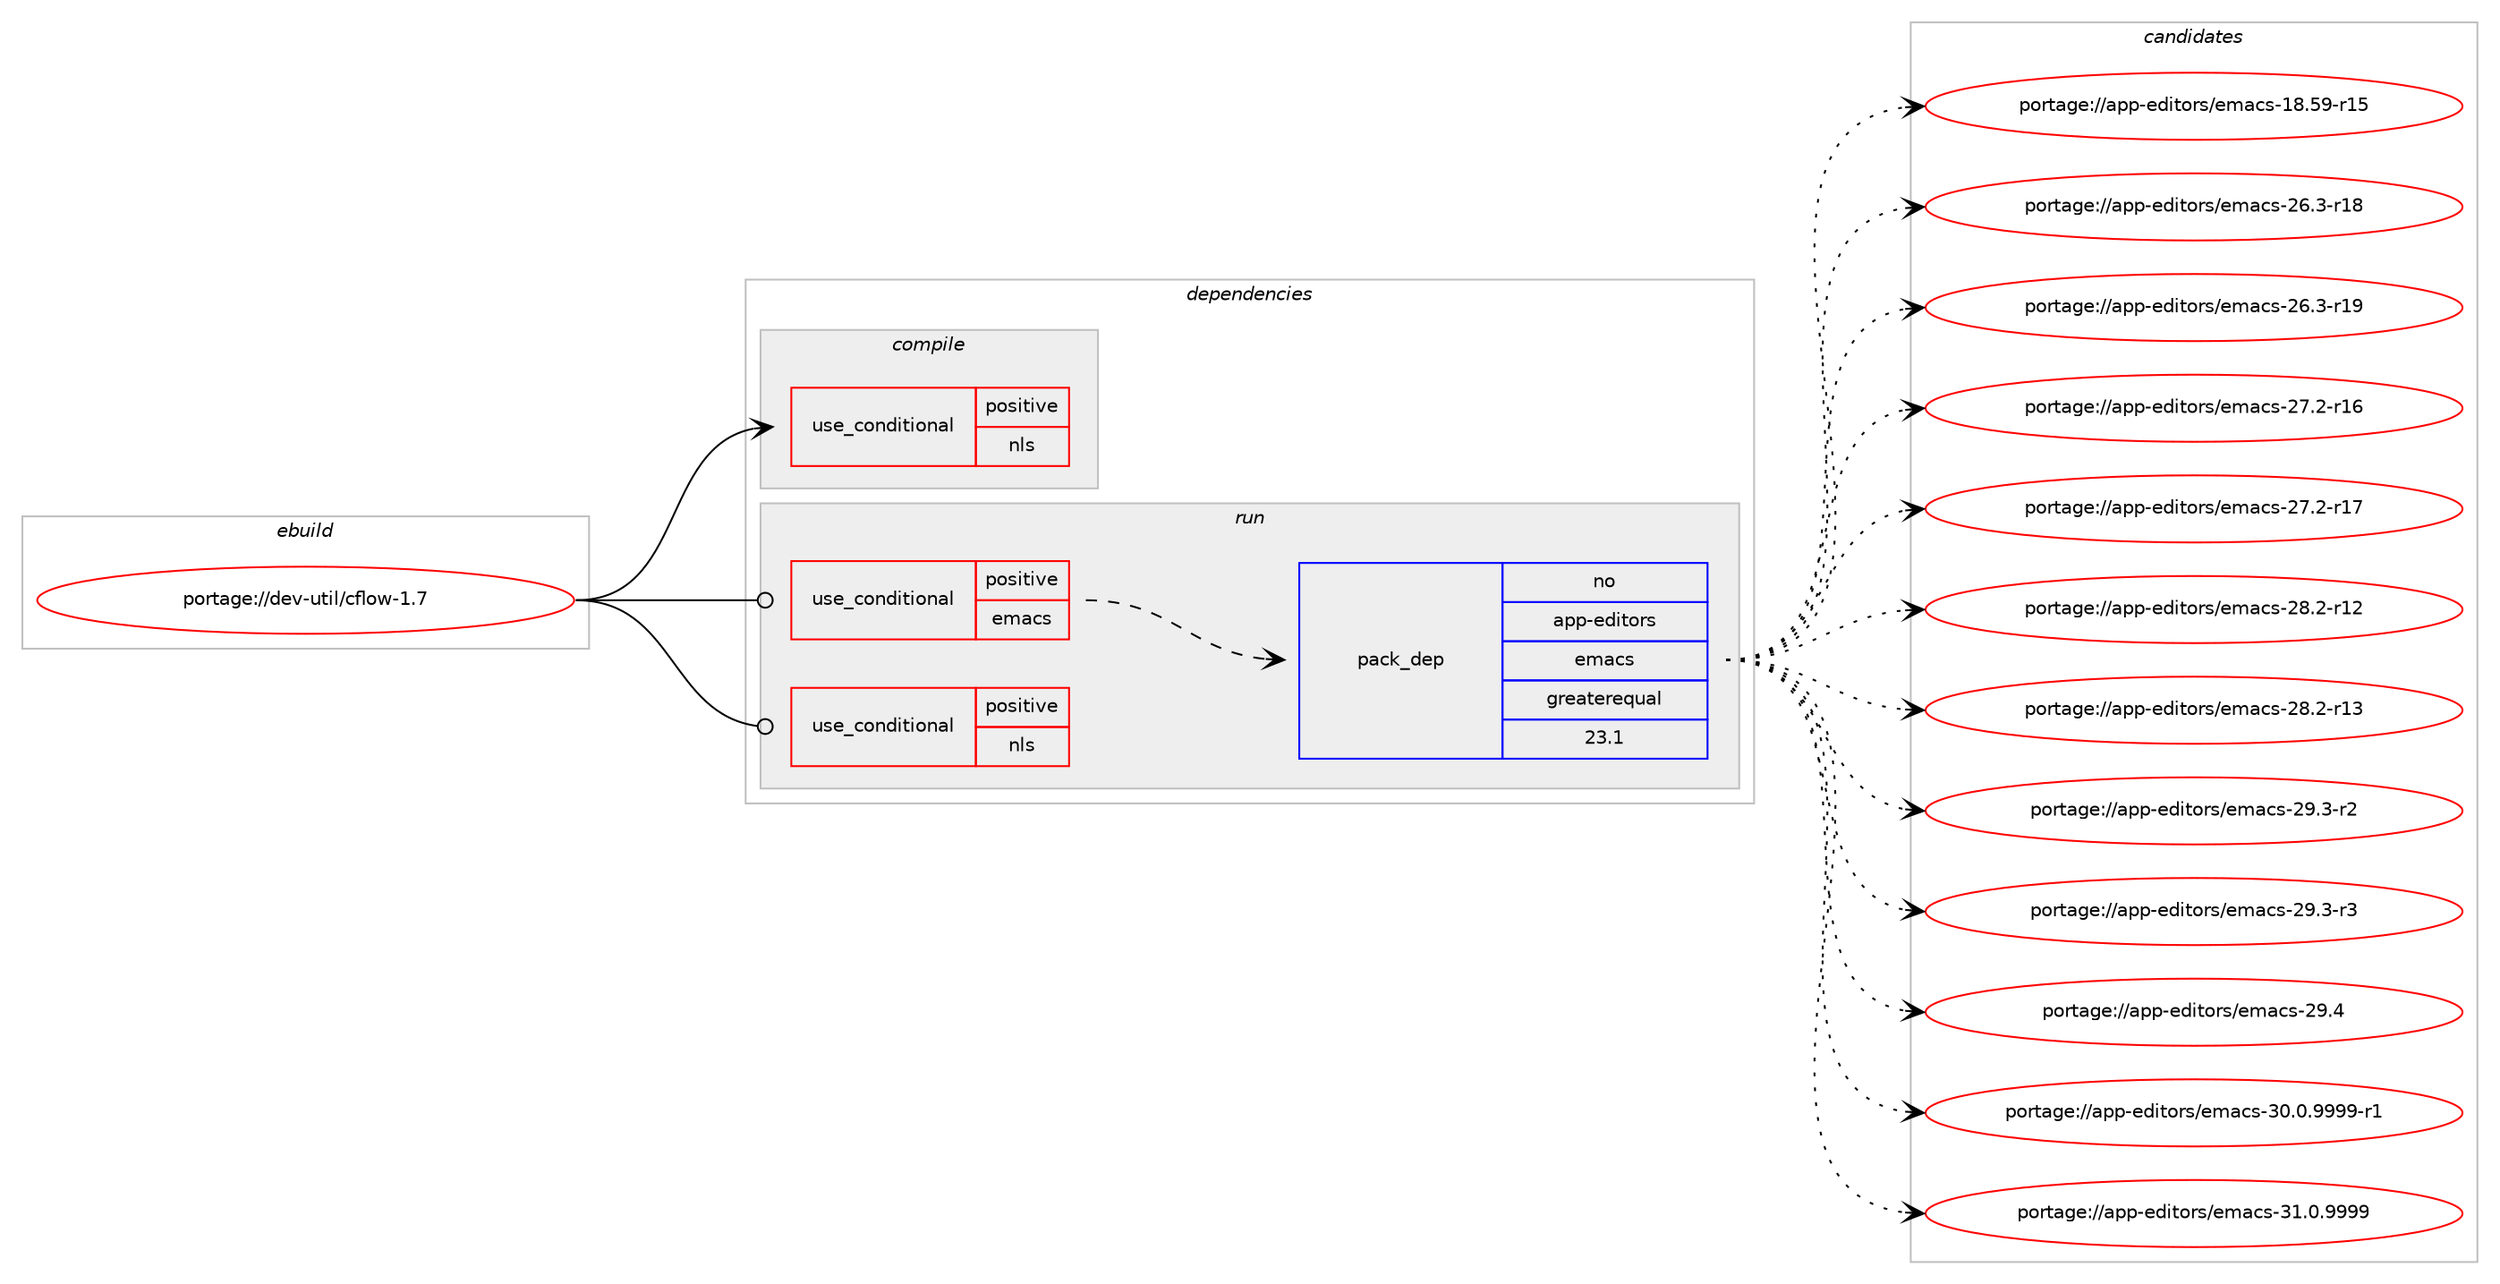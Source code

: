 digraph prolog {

# *************
# Graph options
# *************

newrank=true;
concentrate=true;
compound=true;
graph [rankdir=LR,fontname=Helvetica,fontsize=10,ranksep=1.5];#, ranksep=2.5, nodesep=0.2];
edge  [arrowhead=vee];
node  [fontname=Helvetica,fontsize=10];

# **********
# The ebuild
# **********

subgraph cluster_leftcol {
color=gray;
rank=same;
label=<<i>ebuild</i>>;
id [label="portage://dev-util/cflow-1.7", color=red, width=4, href="../dev-util/cflow-1.7.svg"];
}

# ****************
# The dependencies
# ****************

subgraph cluster_midcol {
color=gray;
label=<<i>dependencies</i>>;
subgraph cluster_compile {
fillcolor="#eeeeee";
style=filled;
label=<<i>compile</i>>;
subgraph cond58069 {
dependency108423 [label=<<TABLE BORDER="0" CELLBORDER="1" CELLSPACING="0" CELLPADDING="4"><TR><TD ROWSPAN="3" CELLPADDING="10">use_conditional</TD></TR><TR><TD>positive</TD></TR><TR><TD>nls</TD></TR></TABLE>>, shape=none, color=red];
# *** BEGIN UNKNOWN DEPENDENCY TYPE (TODO) ***
# dependency108423 -> package_dependency(portage://dev-util/cflow-1.7,install,no,virtual,libintl,none,[,,],[],[])
# *** END UNKNOWN DEPENDENCY TYPE (TODO) ***

# *** BEGIN UNKNOWN DEPENDENCY TYPE (TODO) ***
# dependency108423 -> package_dependency(portage://dev-util/cflow-1.7,install,no,virtual,libiconv,none,[,,],[],[])
# *** END UNKNOWN DEPENDENCY TYPE (TODO) ***

}
id:e -> dependency108423:w [weight=20,style="solid",arrowhead="vee"];
}
subgraph cluster_compileandrun {
fillcolor="#eeeeee";
style=filled;
label=<<i>compile and run</i>>;
}
subgraph cluster_run {
fillcolor="#eeeeee";
style=filled;
label=<<i>run</i>>;
subgraph cond58070 {
dependency108424 [label=<<TABLE BORDER="0" CELLBORDER="1" CELLSPACING="0" CELLPADDING="4"><TR><TD ROWSPAN="3" CELLPADDING="10">use_conditional</TD></TR><TR><TD>positive</TD></TR><TR><TD>emacs</TD></TR></TABLE>>, shape=none, color=red];
subgraph pack48968 {
dependency108425 [label=<<TABLE BORDER="0" CELLBORDER="1" CELLSPACING="0" CELLPADDING="4" WIDTH="220"><TR><TD ROWSPAN="6" CELLPADDING="30">pack_dep</TD></TR><TR><TD WIDTH="110">no</TD></TR><TR><TD>app-editors</TD></TR><TR><TD>emacs</TD></TR><TR><TD>greaterequal</TD></TR><TR><TD>23.1</TD></TR></TABLE>>, shape=none, color=blue];
}
dependency108424:e -> dependency108425:w [weight=20,style="dashed",arrowhead="vee"];
}
id:e -> dependency108424:w [weight=20,style="solid",arrowhead="odot"];
subgraph cond58071 {
dependency108426 [label=<<TABLE BORDER="0" CELLBORDER="1" CELLSPACING="0" CELLPADDING="4"><TR><TD ROWSPAN="3" CELLPADDING="10">use_conditional</TD></TR><TR><TD>positive</TD></TR><TR><TD>nls</TD></TR></TABLE>>, shape=none, color=red];
# *** BEGIN UNKNOWN DEPENDENCY TYPE (TODO) ***
# dependency108426 -> package_dependency(portage://dev-util/cflow-1.7,run,no,virtual,libintl,none,[,,],[],[])
# *** END UNKNOWN DEPENDENCY TYPE (TODO) ***

# *** BEGIN UNKNOWN DEPENDENCY TYPE (TODO) ***
# dependency108426 -> package_dependency(portage://dev-util/cflow-1.7,run,no,virtual,libiconv,none,[,,],[],[])
# *** END UNKNOWN DEPENDENCY TYPE (TODO) ***

}
id:e -> dependency108426:w [weight=20,style="solid",arrowhead="odot"];
}
}

# **************
# The candidates
# **************

subgraph cluster_choices {
rank=same;
color=gray;
label=<<i>candidates</i>>;

subgraph choice48968 {
color=black;
nodesep=1;
choice9711211245101100105116111114115471011099799115454956465357451144953 [label="portage://app-editors/emacs-18.59-r15", color=red, width=4,href="../app-editors/emacs-18.59-r15.svg"];
choice97112112451011001051161111141154710110997991154550544651451144956 [label="portage://app-editors/emacs-26.3-r18", color=red, width=4,href="../app-editors/emacs-26.3-r18.svg"];
choice97112112451011001051161111141154710110997991154550544651451144957 [label="portage://app-editors/emacs-26.3-r19", color=red, width=4,href="../app-editors/emacs-26.3-r19.svg"];
choice97112112451011001051161111141154710110997991154550554650451144954 [label="portage://app-editors/emacs-27.2-r16", color=red, width=4,href="../app-editors/emacs-27.2-r16.svg"];
choice97112112451011001051161111141154710110997991154550554650451144955 [label="portage://app-editors/emacs-27.2-r17", color=red, width=4,href="../app-editors/emacs-27.2-r17.svg"];
choice97112112451011001051161111141154710110997991154550564650451144950 [label="portage://app-editors/emacs-28.2-r12", color=red, width=4,href="../app-editors/emacs-28.2-r12.svg"];
choice97112112451011001051161111141154710110997991154550564650451144951 [label="portage://app-editors/emacs-28.2-r13", color=red, width=4,href="../app-editors/emacs-28.2-r13.svg"];
choice971121124510110010511611111411547101109979911545505746514511450 [label="portage://app-editors/emacs-29.3-r2", color=red, width=4,href="../app-editors/emacs-29.3-r2.svg"];
choice971121124510110010511611111411547101109979911545505746514511451 [label="portage://app-editors/emacs-29.3-r3", color=red, width=4,href="../app-editors/emacs-29.3-r3.svg"];
choice97112112451011001051161111141154710110997991154550574652 [label="portage://app-editors/emacs-29.4", color=red, width=4,href="../app-editors/emacs-29.4.svg"];
choice9711211245101100105116111114115471011099799115455148464846575757574511449 [label="portage://app-editors/emacs-30.0.9999-r1", color=red, width=4,href="../app-editors/emacs-30.0.9999-r1.svg"];
choice971121124510110010511611111411547101109979911545514946484657575757 [label="portage://app-editors/emacs-31.0.9999", color=red, width=4,href="../app-editors/emacs-31.0.9999.svg"];
dependency108425:e -> choice9711211245101100105116111114115471011099799115454956465357451144953:w [style=dotted,weight="100"];
dependency108425:e -> choice97112112451011001051161111141154710110997991154550544651451144956:w [style=dotted,weight="100"];
dependency108425:e -> choice97112112451011001051161111141154710110997991154550544651451144957:w [style=dotted,weight="100"];
dependency108425:e -> choice97112112451011001051161111141154710110997991154550554650451144954:w [style=dotted,weight="100"];
dependency108425:e -> choice97112112451011001051161111141154710110997991154550554650451144955:w [style=dotted,weight="100"];
dependency108425:e -> choice97112112451011001051161111141154710110997991154550564650451144950:w [style=dotted,weight="100"];
dependency108425:e -> choice97112112451011001051161111141154710110997991154550564650451144951:w [style=dotted,weight="100"];
dependency108425:e -> choice971121124510110010511611111411547101109979911545505746514511450:w [style=dotted,weight="100"];
dependency108425:e -> choice971121124510110010511611111411547101109979911545505746514511451:w [style=dotted,weight="100"];
dependency108425:e -> choice97112112451011001051161111141154710110997991154550574652:w [style=dotted,weight="100"];
dependency108425:e -> choice9711211245101100105116111114115471011099799115455148464846575757574511449:w [style=dotted,weight="100"];
dependency108425:e -> choice971121124510110010511611111411547101109979911545514946484657575757:w [style=dotted,weight="100"];
}
}

}
